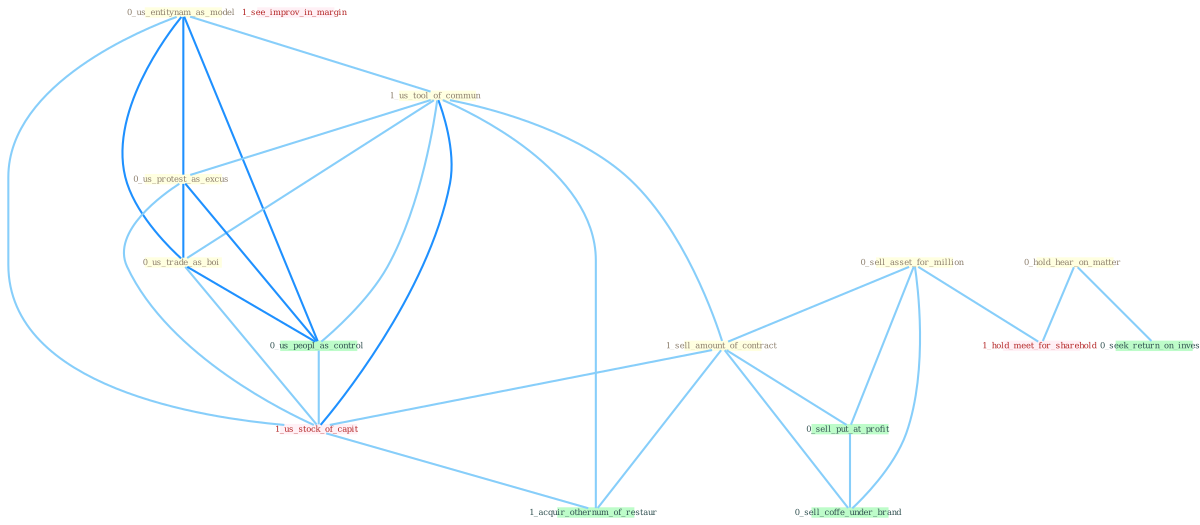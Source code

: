 Graph G{ 
    node
    [shape=polygon,style=filled,width=.5,height=.06,color="#BDFCC9",fixedsize=true,fontsize=4,
    fontcolor="#2f4f4f"];
    {node
    [color="#ffffe0", fontcolor="#8b7d6b"] "0_sell_asset_for_million " "0_hold_hear_on_matter " "0_us_entitynam_as_model " "1_us_tool_of_commun " "0_us_protest_as_excus " "1_sell_amount_of_contract " "0_us_trade_as_boi "}
{node [color="#fff0f5", fontcolor="#b22222"] "1_us_stock_of_capit " "1_see_improv_in_margin " "1_hold_meet_for_sharehold "}
edge [color="#B0E2FF"];

	"0_sell_asset_for_million " -- "1_sell_amount_of_contract " [w="1", color="#87cefa" ];
	"0_sell_asset_for_million " -- "0_sell_put_at_profit " [w="1", color="#87cefa" ];
	"0_sell_asset_for_million " -- "0_sell_coffe_under_brand " [w="1", color="#87cefa" ];
	"0_sell_asset_for_million " -- "1_hold_meet_for_sharehold " [w="1", color="#87cefa" ];
	"0_hold_hear_on_matter " -- "0_seek_return_on_invest " [w="1", color="#87cefa" ];
	"0_hold_hear_on_matter " -- "1_hold_meet_for_sharehold " [w="1", color="#87cefa" ];
	"0_us_entitynam_as_model " -- "1_us_tool_of_commun " [w="1", color="#87cefa" ];
	"0_us_entitynam_as_model " -- "0_us_protest_as_excus " [w="2", color="#1e90ff" , len=0.8];
	"0_us_entitynam_as_model " -- "0_us_trade_as_boi " [w="2", color="#1e90ff" , len=0.8];
	"0_us_entitynam_as_model " -- "0_us_peopl_as_control " [w="2", color="#1e90ff" , len=0.8];
	"0_us_entitynam_as_model " -- "1_us_stock_of_capit " [w="1", color="#87cefa" ];
	"1_us_tool_of_commun " -- "0_us_protest_as_excus " [w="1", color="#87cefa" ];
	"1_us_tool_of_commun " -- "1_sell_amount_of_contract " [w="1", color="#87cefa" ];
	"1_us_tool_of_commun " -- "0_us_trade_as_boi " [w="1", color="#87cefa" ];
	"1_us_tool_of_commun " -- "0_us_peopl_as_control " [w="1", color="#87cefa" ];
	"1_us_tool_of_commun " -- "1_us_stock_of_capit " [w="2", color="#1e90ff" , len=0.8];
	"1_us_tool_of_commun " -- "1_acquir_othernum_of_restaur " [w="1", color="#87cefa" ];
	"0_us_protest_as_excus " -- "0_us_trade_as_boi " [w="2", color="#1e90ff" , len=0.8];
	"0_us_protest_as_excus " -- "0_us_peopl_as_control " [w="2", color="#1e90ff" , len=0.8];
	"0_us_protest_as_excus " -- "1_us_stock_of_capit " [w="1", color="#87cefa" ];
	"1_sell_amount_of_contract " -- "0_sell_put_at_profit " [w="1", color="#87cefa" ];
	"1_sell_amount_of_contract " -- "1_us_stock_of_capit " [w="1", color="#87cefa" ];
	"1_sell_amount_of_contract " -- "0_sell_coffe_under_brand " [w="1", color="#87cefa" ];
	"1_sell_amount_of_contract " -- "1_acquir_othernum_of_restaur " [w="1", color="#87cefa" ];
	"0_us_trade_as_boi " -- "0_us_peopl_as_control " [w="2", color="#1e90ff" , len=0.8];
	"0_us_trade_as_boi " -- "1_us_stock_of_capit " [w="1", color="#87cefa" ];
	"0_us_peopl_as_control " -- "1_us_stock_of_capit " [w="1", color="#87cefa" ];
	"0_sell_put_at_profit " -- "0_sell_coffe_under_brand " [w="1", color="#87cefa" ];
	"1_us_stock_of_capit " -- "1_acquir_othernum_of_restaur " [w="1", color="#87cefa" ];
}